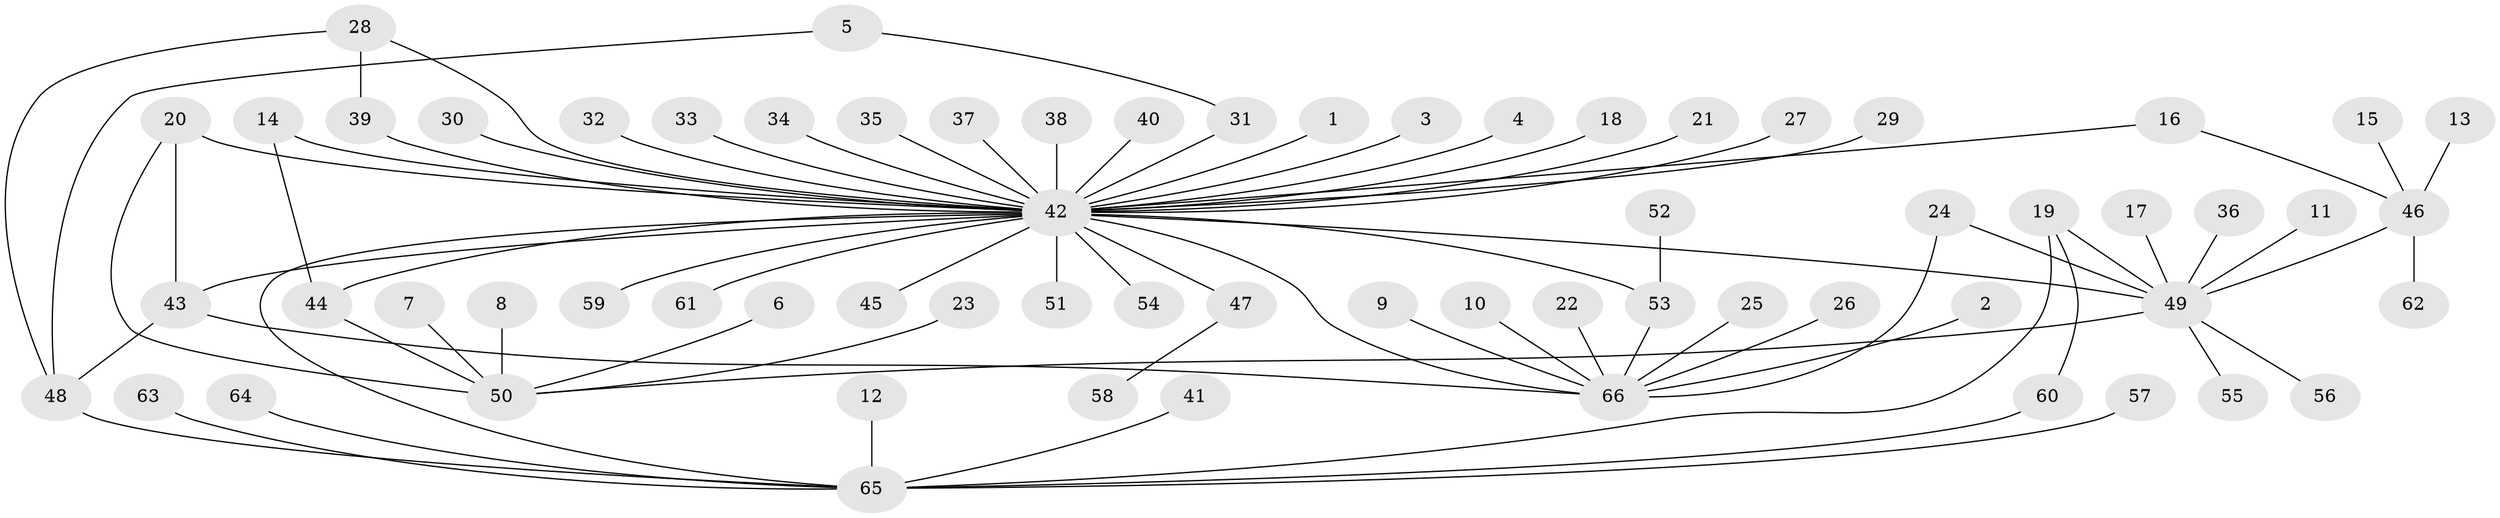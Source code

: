 // original degree distribution, {14: 0.007633587786259542, 3: 0.09923664122137404, 9: 0.015267175572519083, 39: 0.007633587786259542, 4: 0.030534351145038167, 8: 0.007633587786259542, 5: 0.007633587786259542, 1: 0.5801526717557252, 7: 0.015267175572519083, 2: 0.22137404580152673, 11: 0.007633587786259542}
// Generated by graph-tools (version 1.1) at 2025/49/03/09/25 03:49:50]
// undirected, 66 vertices, 79 edges
graph export_dot {
graph [start="1"]
  node [color=gray90,style=filled];
  1;
  2;
  3;
  4;
  5;
  6;
  7;
  8;
  9;
  10;
  11;
  12;
  13;
  14;
  15;
  16;
  17;
  18;
  19;
  20;
  21;
  22;
  23;
  24;
  25;
  26;
  27;
  28;
  29;
  30;
  31;
  32;
  33;
  34;
  35;
  36;
  37;
  38;
  39;
  40;
  41;
  42;
  43;
  44;
  45;
  46;
  47;
  48;
  49;
  50;
  51;
  52;
  53;
  54;
  55;
  56;
  57;
  58;
  59;
  60;
  61;
  62;
  63;
  64;
  65;
  66;
  1 -- 42 [weight=1.0];
  2 -- 66 [weight=1.0];
  3 -- 42 [weight=1.0];
  4 -- 42 [weight=1.0];
  5 -- 31 [weight=1.0];
  5 -- 48 [weight=1.0];
  6 -- 50 [weight=1.0];
  7 -- 50 [weight=1.0];
  8 -- 50 [weight=1.0];
  9 -- 66 [weight=1.0];
  10 -- 66 [weight=1.0];
  11 -- 49 [weight=1.0];
  12 -- 65 [weight=1.0];
  13 -- 46 [weight=1.0];
  14 -- 42 [weight=1.0];
  14 -- 44 [weight=1.0];
  15 -- 46 [weight=1.0];
  16 -- 42 [weight=1.0];
  16 -- 46 [weight=1.0];
  17 -- 49 [weight=1.0];
  18 -- 42 [weight=1.0];
  19 -- 49 [weight=1.0];
  19 -- 60 [weight=1.0];
  19 -- 65 [weight=1.0];
  20 -- 42 [weight=1.0];
  20 -- 43 [weight=1.0];
  20 -- 50 [weight=1.0];
  21 -- 42 [weight=1.0];
  22 -- 66 [weight=1.0];
  23 -- 50 [weight=1.0];
  24 -- 49 [weight=1.0];
  24 -- 66 [weight=1.0];
  25 -- 66 [weight=1.0];
  26 -- 66 [weight=1.0];
  27 -- 42 [weight=1.0];
  28 -- 39 [weight=1.0];
  28 -- 42 [weight=1.0];
  28 -- 48 [weight=1.0];
  29 -- 42 [weight=1.0];
  30 -- 42 [weight=1.0];
  31 -- 42 [weight=1.0];
  32 -- 42 [weight=1.0];
  33 -- 42 [weight=1.0];
  34 -- 42 [weight=1.0];
  35 -- 42 [weight=1.0];
  36 -- 49 [weight=1.0];
  37 -- 42 [weight=1.0];
  38 -- 42 [weight=1.0];
  39 -- 42 [weight=1.0];
  40 -- 42 [weight=1.0];
  41 -- 65 [weight=1.0];
  42 -- 43 [weight=1.0];
  42 -- 44 [weight=1.0];
  42 -- 45 [weight=1.0];
  42 -- 47 [weight=1.0];
  42 -- 49 [weight=2.0];
  42 -- 51 [weight=1.0];
  42 -- 53 [weight=1.0];
  42 -- 54 [weight=1.0];
  42 -- 59 [weight=1.0];
  42 -- 61 [weight=1.0];
  42 -- 65 [weight=1.0];
  42 -- 66 [weight=1.0];
  43 -- 48 [weight=1.0];
  43 -- 66 [weight=1.0];
  44 -- 50 [weight=1.0];
  46 -- 49 [weight=1.0];
  46 -- 62 [weight=1.0];
  47 -- 58 [weight=1.0];
  48 -- 65 [weight=1.0];
  49 -- 50 [weight=1.0];
  49 -- 55 [weight=1.0];
  49 -- 56 [weight=1.0];
  52 -- 53 [weight=1.0];
  53 -- 66 [weight=1.0];
  57 -- 65 [weight=1.0];
  60 -- 65 [weight=1.0];
  63 -- 65 [weight=1.0];
  64 -- 65 [weight=1.0];
}
